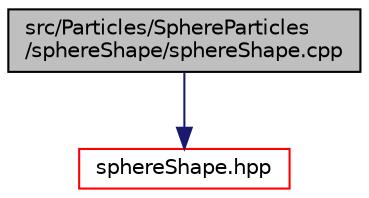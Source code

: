 digraph "src/Particles/SphereParticles/sphereShape/sphereShape.cpp"
{
 // LATEX_PDF_SIZE
  edge [fontname="Helvetica",fontsize="10",labelfontname="Helvetica",labelfontsize="10"];
  node [fontname="Helvetica",fontsize="10",shape=record];
  Node1 [label="src/Particles/SphereParticles\l/sphereShape/sphereShape.cpp",height=0.2,width=0.4,color="black", fillcolor="grey75", style="filled", fontcolor="black",tooltip=" "];
  Node1 -> Node2 [color="midnightblue",fontsize="10",style="solid",fontname="Helvetica"];
  Node2 [label="sphereShape.hpp",height=0.2,width=0.4,color="red", fillcolor="white", style="filled",URL="$sphereShape_8hpp.html",tooltip=" "];
}
